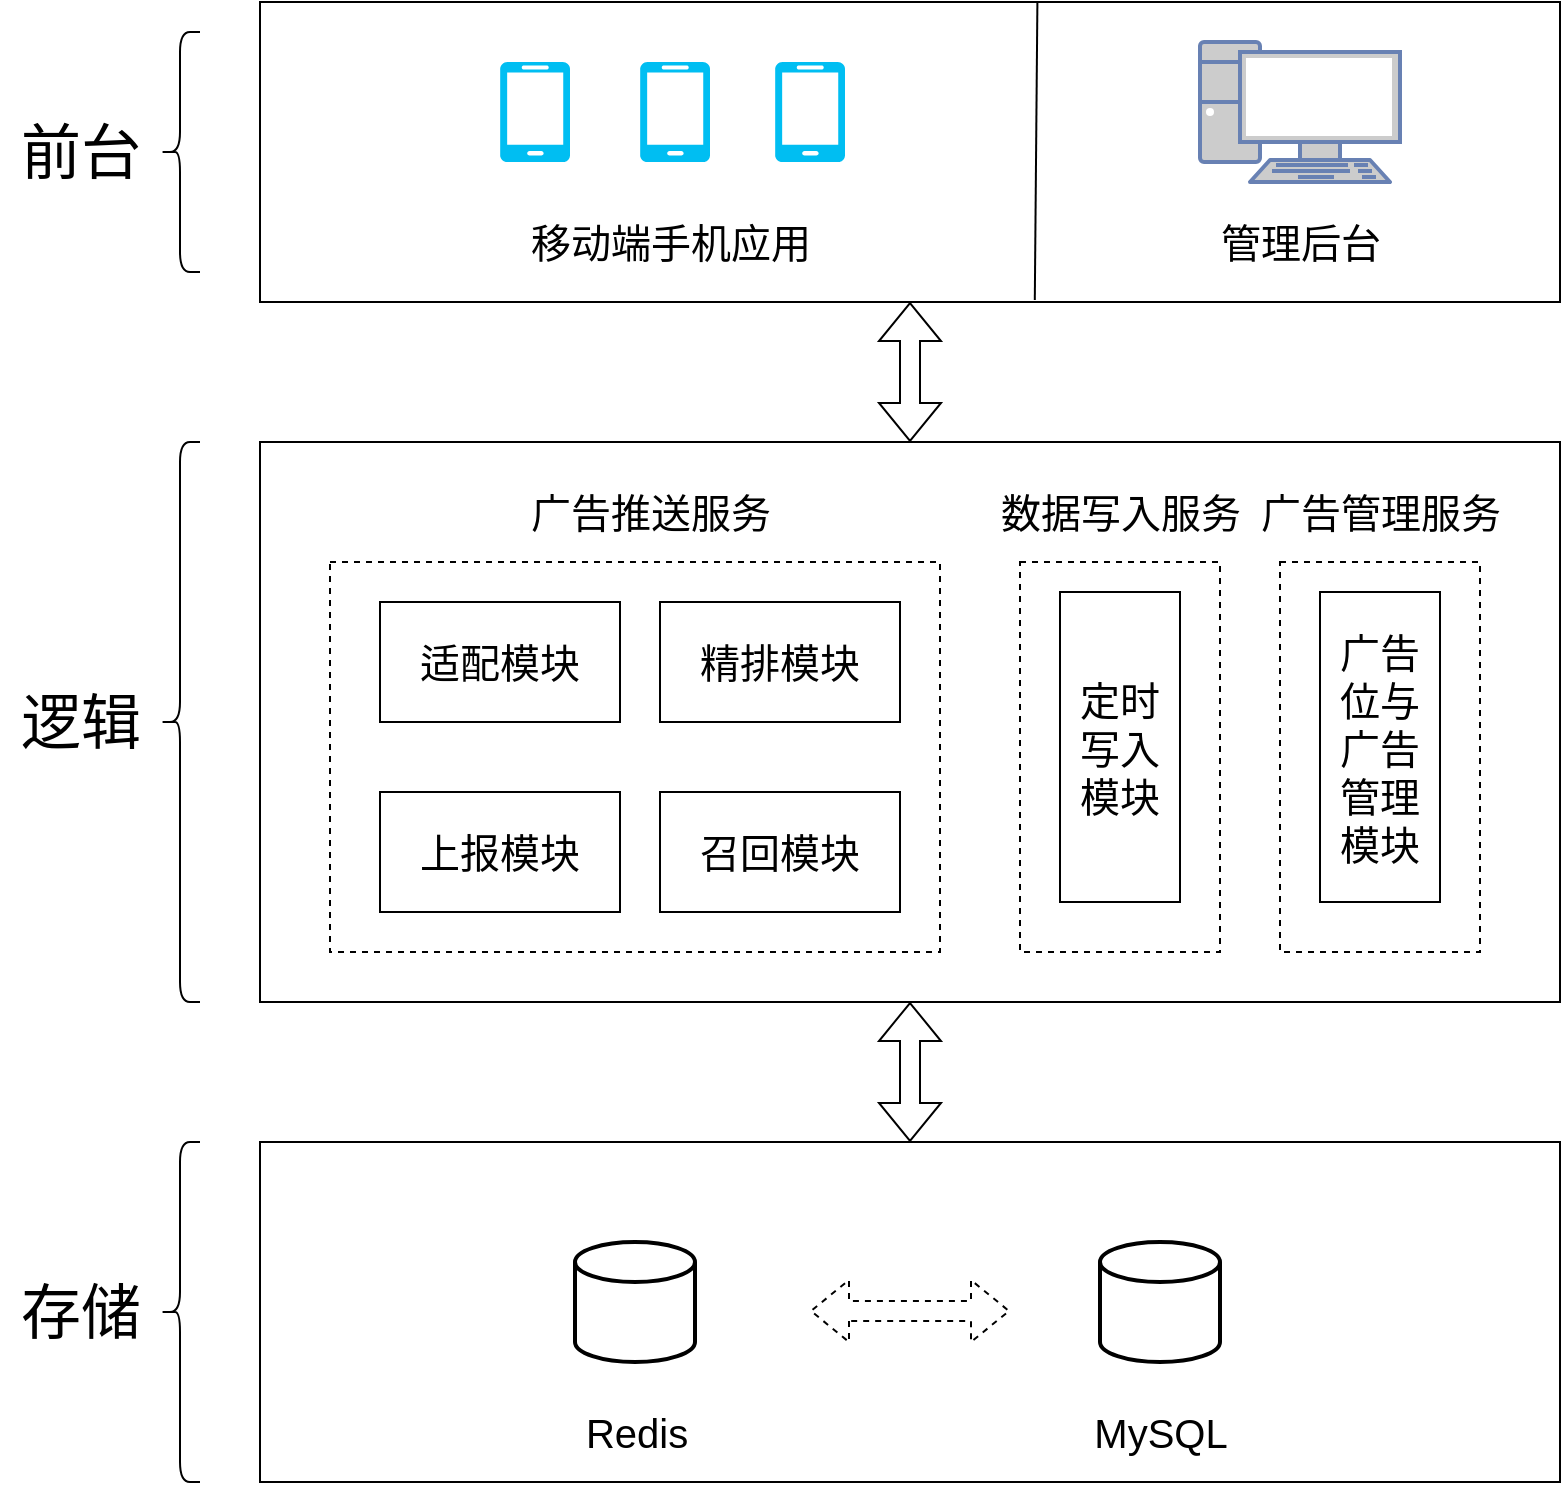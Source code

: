 <mxfile version="15.5.8" type="github">
  <diagram id="Puog3ezVfxk2SJZZYPW8" name="Page-1">
    <mxGraphModel dx="2066" dy="1154" grid="1" gridSize="10" guides="1" tooltips="1" connect="1" arrows="1" fold="1" page="1" pageScale="1" pageWidth="827" pageHeight="1169" math="0" shadow="0">
      <root>
        <mxCell id="0" />
        <mxCell id="1" parent="0" />
        <mxCell id="uOXVzvLDwlzQqdzIB6Pr-1" value="" style="rounded=0;whiteSpace=wrap;html=1;fontSize=20;" vertex="1" parent="1">
          <mxGeometry x="140" y="100" width="650" height="150" as="geometry" />
        </mxCell>
        <mxCell id="uOXVzvLDwlzQqdzIB6Pr-2" value="" style="verticalLabelPosition=bottom;html=1;verticalAlign=top;align=center;strokeColor=none;fillColor=#00BEF2;shape=mxgraph.azure.mobile;pointerEvents=1;fontSize=20;" vertex="1" parent="1">
          <mxGeometry x="260" y="130" width="35" height="50" as="geometry" />
        </mxCell>
        <mxCell id="uOXVzvLDwlzQqdzIB6Pr-3" value="" style="verticalLabelPosition=bottom;html=1;verticalAlign=top;align=center;strokeColor=none;fillColor=#00BEF2;shape=mxgraph.azure.mobile;pointerEvents=1;fontSize=20;" vertex="1" parent="1">
          <mxGeometry x="330" y="130" width="35" height="50" as="geometry" />
        </mxCell>
        <mxCell id="uOXVzvLDwlzQqdzIB6Pr-4" value="" style="verticalLabelPosition=bottom;html=1;verticalAlign=top;align=center;strokeColor=none;fillColor=#00BEF2;shape=mxgraph.azure.mobile;pointerEvents=1;fontSize=20;" vertex="1" parent="1">
          <mxGeometry x="397.5" y="130" width="35" height="50" as="geometry" />
        </mxCell>
        <mxCell id="uOXVzvLDwlzQqdzIB6Pr-5" value="" style="fontColor=#0066CC;verticalAlign=top;verticalLabelPosition=bottom;labelPosition=center;align=center;html=1;outlineConnect=0;fillColor=#CCCCCC;strokeColor=#6881B3;gradientColor=none;gradientDirection=north;strokeWidth=2;shape=mxgraph.networks.pc;fontSize=20;" vertex="1" parent="1">
          <mxGeometry x="610" y="120" width="100" height="70" as="geometry" />
        </mxCell>
        <mxCell id="uOXVzvLDwlzQqdzIB6Pr-10" value="" style="endArrow=none;html=1;rounded=0;entryX=0.598;entryY=0;entryDx=0;entryDy=0;entryPerimeter=0;exitX=0.596;exitY=0.993;exitDx=0;exitDy=0;exitPerimeter=0;fontSize=20;" edge="1" parent="1" source="uOXVzvLDwlzQqdzIB6Pr-1" target="uOXVzvLDwlzQqdzIB6Pr-1">
          <mxGeometry width="50" height="50" relative="1" as="geometry">
            <mxPoint x="470" y="220" as="sourcePoint" />
            <mxPoint x="520" y="170" as="targetPoint" />
          </mxGeometry>
        </mxCell>
        <mxCell id="uOXVzvLDwlzQqdzIB6Pr-11" value="移动端手机应用" style="text;html=1;align=center;verticalAlign=middle;resizable=0;points=[];autosize=1;strokeColor=none;fillColor=none;fontSize=20;" vertex="1" parent="1">
          <mxGeometry x="265" y="205" width="160" height="30" as="geometry" />
        </mxCell>
        <mxCell id="uOXVzvLDwlzQqdzIB6Pr-12" value="管理后台" style="text;html=1;align=center;verticalAlign=middle;resizable=0;points=[];autosize=1;strokeColor=none;fillColor=none;fontSize=20;" vertex="1" parent="1">
          <mxGeometry x="610" y="205" width="100" height="30" as="geometry" />
        </mxCell>
        <mxCell id="uOXVzvLDwlzQqdzIB6Pr-15" value="" style="rounded=0;whiteSpace=wrap;html=1;fontSize=20;" vertex="1" parent="1">
          <mxGeometry x="140" y="320" width="650" height="280" as="geometry" />
        </mxCell>
        <mxCell id="uOXVzvLDwlzQqdzIB6Pr-16" value="" style="shape=curlyBracket;whiteSpace=wrap;html=1;rounded=1;fontSize=20;" vertex="1" parent="1">
          <mxGeometry x="90" y="115" width="20" height="120" as="geometry" />
        </mxCell>
        <mxCell id="uOXVzvLDwlzQqdzIB6Pr-18" value="前台" style="text;html=1;align=center;verticalAlign=middle;resizable=0;points=[];autosize=1;strokeColor=none;fillColor=none;fontSize=30;" vertex="1" parent="1">
          <mxGeometry x="10" y="155" width="80" height="40" as="geometry" />
        </mxCell>
        <mxCell id="uOXVzvLDwlzQqdzIB6Pr-20" value="" style="shape=curlyBracket;whiteSpace=wrap;html=1;rounded=1;fontSize=20;" vertex="1" parent="1">
          <mxGeometry x="90" y="320" width="20" height="280" as="geometry" />
        </mxCell>
        <mxCell id="uOXVzvLDwlzQqdzIB6Pr-21" value="逻辑" style="text;html=1;align=center;verticalAlign=middle;resizable=0;points=[];autosize=1;strokeColor=none;fillColor=none;fontSize=30;" vertex="1" parent="1">
          <mxGeometry x="10" y="440" width="80" height="40" as="geometry" />
        </mxCell>
        <mxCell id="uOXVzvLDwlzQqdzIB6Pr-22" value="存储" style="text;html=1;align=center;verticalAlign=middle;resizable=0;points=[];autosize=1;strokeColor=none;fillColor=none;fontSize=30;" vertex="1" parent="1">
          <mxGeometry x="10" y="735" width="80" height="40" as="geometry" />
        </mxCell>
        <mxCell id="uOXVzvLDwlzQqdzIB6Pr-23" value="" style="rounded=0;whiteSpace=wrap;html=1;fontSize=20;" vertex="1" parent="1">
          <mxGeometry x="140" y="670" width="650" height="170" as="geometry" />
        </mxCell>
        <mxCell id="uOXVzvLDwlzQqdzIB6Pr-24" value="" style="shape=curlyBracket;whiteSpace=wrap;html=1;rounded=1;fontSize=20;" vertex="1" parent="1">
          <mxGeometry x="90" y="670" width="20" height="170" as="geometry" />
        </mxCell>
        <mxCell id="uOXVzvLDwlzQqdzIB6Pr-25" value="" style="strokeWidth=2;html=1;shape=mxgraph.flowchart.database;whiteSpace=wrap;fontSize=20;" vertex="1" parent="1">
          <mxGeometry x="297.5" y="720" width="60" height="60" as="geometry" />
        </mxCell>
        <mxCell id="uOXVzvLDwlzQqdzIB6Pr-26" value="Redis&lt;br style=&quot;font-size: 20px;&quot;&gt;" style="text;html=1;align=center;verticalAlign=middle;resizable=0;points=[];autosize=1;strokeColor=none;fillColor=none;fontSize=20;" vertex="1" parent="1">
          <mxGeometry x="292.5" y="800" width="70" height="30" as="geometry" />
        </mxCell>
        <mxCell id="uOXVzvLDwlzQqdzIB6Pr-27" value="" style="strokeWidth=2;html=1;shape=mxgraph.flowchart.database;whiteSpace=wrap;fontSize=20;" vertex="1" parent="1">
          <mxGeometry x="560" y="720" width="60" height="60" as="geometry" />
        </mxCell>
        <mxCell id="uOXVzvLDwlzQqdzIB6Pr-29" value="MySQL&lt;br style=&quot;font-size: 20px;&quot;&gt;" style="text;html=1;align=center;verticalAlign=middle;resizable=0;points=[];autosize=1;strokeColor=none;fillColor=none;fontSize=20;" vertex="1" parent="1">
          <mxGeometry x="550" y="800" width="80" height="30" as="geometry" />
        </mxCell>
        <mxCell id="uOXVzvLDwlzQqdzIB6Pr-36" value="" style="rounded=0;whiteSpace=wrap;html=1;fontSize=20;dashed=1;" vertex="1" parent="1">
          <mxGeometry x="175" y="380" width="305" height="195" as="geometry" />
        </mxCell>
        <mxCell id="uOXVzvLDwlzQqdzIB6Pr-30" value="适配模块" style="rounded=0;whiteSpace=wrap;html=1;fontSize=20;" vertex="1" parent="1">
          <mxGeometry x="200" y="400" width="120" height="60" as="geometry" />
        </mxCell>
        <mxCell id="uOXVzvLDwlzQqdzIB6Pr-31" value="精排模块" style="rounded=0;whiteSpace=wrap;html=1;fontSize=20;" vertex="1" parent="1">
          <mxGeometry x="340" y="400" width="120" height="60" as="geometry" />
        </mxCell>
        <mxCell id="uOXVzvLDwlzQqdzIB6Pr-32" value="召回模块" style="rounded=0;whiteSpace=wrap;html=1;fontSize=20;" vertex="1" parent="1">
          <mxGeometry x="340" y="495" width="120" height="60" as="geometry" />
        </mxCell>
        <mxCell id="uOXVzvLDwlzQqdzIB6Pr-33" value="上报模块" style="rounded=0;whiteSpace=wrap;html=1;fontSize=20;" vertex="1" parent="1">
          <mxGeometry x="200" y="495" width="120" height="60" as="geometry" />
        </mxCell>
        <mxCell id="uOXVzvLDwlzQqdzIB6Pr-37" value="广告推送服务" style="text;html=1;align=center;verticalAlign=middle;resizable=0;points=[];autosize=1;strokeColor=none;fillColor=none;fontSize=20;" vertex="1" parent="1">
          <mxGeometry x="265" y="340" width="140" height="30" as="geometry" />
        </mxCell>
        <mxCell id="uOXVzvLDwlzQqdzIB6Pr-39" value="" style="rounded=0;whiteSpace=wrap;html=1;fontSize=20;dashed=1;" vertex="1" parent="1">
          <mxGeometry x="520" y="380" width="100" height="195" as="geometry" />
        </mxCell>
        <mxCell id="uOXVzvLDwlzQqdzIB6Pr-34" value="定时写入模块" style="rounded=0;whiteSpace=wrap;html=1;fontSize=20;" vertex="1" parent="1">
          <mxGeometry x="540" y="395" width="60" height="155" as="geometry" />
        </mxCell>
        <mxCell id="uOXVzvLDwlzQqdzIB6Pr-40" value="" style="rounded=0;whiteSpace=wrap;html=1;fontSize=20;dashed=1;" vertex="1" parent="1">
          <mxGeometry x="650" y="380" width="100" height="195" as="geometry" />
        </mxCell>
        <mxCell id="uOXVzvLDwlzQqdzIB6Pr-35" value="广告位与广告管理模块" style="rounded=0;whiteSpace=wrap;html=1;fontSize=20;" vertex="1" parent="1">
          <mxGeometry x="670" y="395" width="60" height="155" as="geometry" />
        </mxCell>
        <mxCell id="uOXVzvLDwlzQqdzIB6Pr-41" value="广告管理服务" style="text;html=1;align=center;verticalAlign=middle;resizable=0;points=[];autosize=1;strokeColor=none;fillColor=none;fontSize=20;" vertex="1" parent="1">
          <mxGeometry x="630" y="340" width="140" height="30" as="geometry" />
        </mxCell>
        <mxCell id="uOXVzvLDwlzQqdzIB6Pr-42" value="数据写入服务" style="text;html=1;align=center;verticalAlign=middle;resizable=0;points=[];autosize=1;strokeColor=none;fillColor=none;fontSize=20;" vertex="1" parent="1">
          <mxGeometry x="500" y="340" width="140" height="30" as="geometry" />
        </mxCell>
        <mxCell id="uOXVzvLDwlzQqdzIB6Pr-44" value="" style="shape=flexArrow;endArrow=classic;startArrow=classic;html=1;rounded=0;fontSize=30;entryX=0.5;entryY=1;entryDx=0;entryDy=0;exitX=0.5;exitY=0;exitDx=0;exitDy=0;" edge="1" parent="1" source="uOXVzvLDwlzQqdzIB6Pr-15" target="uOXVzvLDwlzQqdzIB6Pr-1">
          <mxGeometry width="100" height="100" relative="1" as="geometry">
            <mxPoint x="-20" y="380" as="sourcePoint" />
            <mxPoint x="80" y="280" as="targetPoint" />
          </mxGeometry>
        </mxCell>
        <mxCell id="uOXVzvLDwlzQqdzIB6Pr-46" value="" style="shape=flexArrow;endArrow=classic;startArrow=classic;html=1;rounded=0;fontSize=30;exitX=0.5;exitY=0;exitDx=0;exitDy=0;entryX=0.5;entryY=1;entryDx=0;entryDy=0;" edge="1" parent="1" source="uOXVzvLDwlzQqdzIB6Pr-23" target="uOXVzvLDwlzQqdzIB6Pr-15">
          <mxGeometry width="100" height="100" relative="1" as="geometry">
            <mxPoint x="475" y="330" as="sourcePoint" />
            <mxPoint x="960" y="680" as="targetPoint" />
          </mxGeometry>
        </mxCell>
        <mxCell id="uOXVzvLDwlzQqdzIB6Pr-47" value="" style="shape=flexArrow;endArrow=classic;startArrow=classic;html=1;rounded=0;fontSize=30;exitX=0.5;exitY=0;exitDx=0;exitDy=0;dashed=1;" edge="1" parent="1">
          <mxGeometry width="100" height="100" relative="1" as="geometry">
            <mxPoint x="415" y="754.5" as="sourcePoint" />
            <mxPoint x="515" y="754.5" as="targetPoint" />
          </mxGeometry>
        </mxCell>
      </root>
    </mxGraphModel>
  </diagram>
</mxfile>
